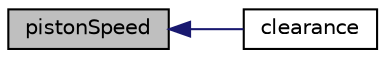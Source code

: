 digraph "pistonSpeed"
{
  bgcolor="transparent";
  edge [fontname="Helvetica",fontsize="10",labelfontname="Helvetica",labelfontsize="10"];
  node [fontname="Helvetica",fontsize="10",shape=record];
  rankdir="LR";
  Node1 [label="pistonSpeed",height=0.2,width=0.4,color="black", fillcolor="grey75", style="filled", fontcolor="black"];
  Node1 -> Node2 [dir="back",color="midnightblue",fontsize="10",style="solid",fontname="Helvetica"];
  Node2 [label="clearance",height=0.2,width=0.4,color="black",URL="$a00645.html#a71580af4559681603e29888cdcbbbe45",tooltip="Return the engines clearance-gap. "];
}

